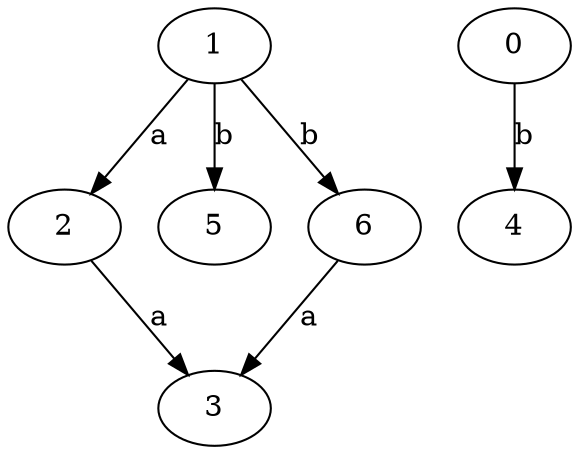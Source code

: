 strict digraph  {
1;
0;
2;
3;
4;
5;
6;
1 -> 2  [label=a];
1 -> 5  [label=b];
1 -> 6  [label=b];
0 -> 4  [label=b];
2 -> 3  [label=a];
6 -> 3  [label=a];
}
